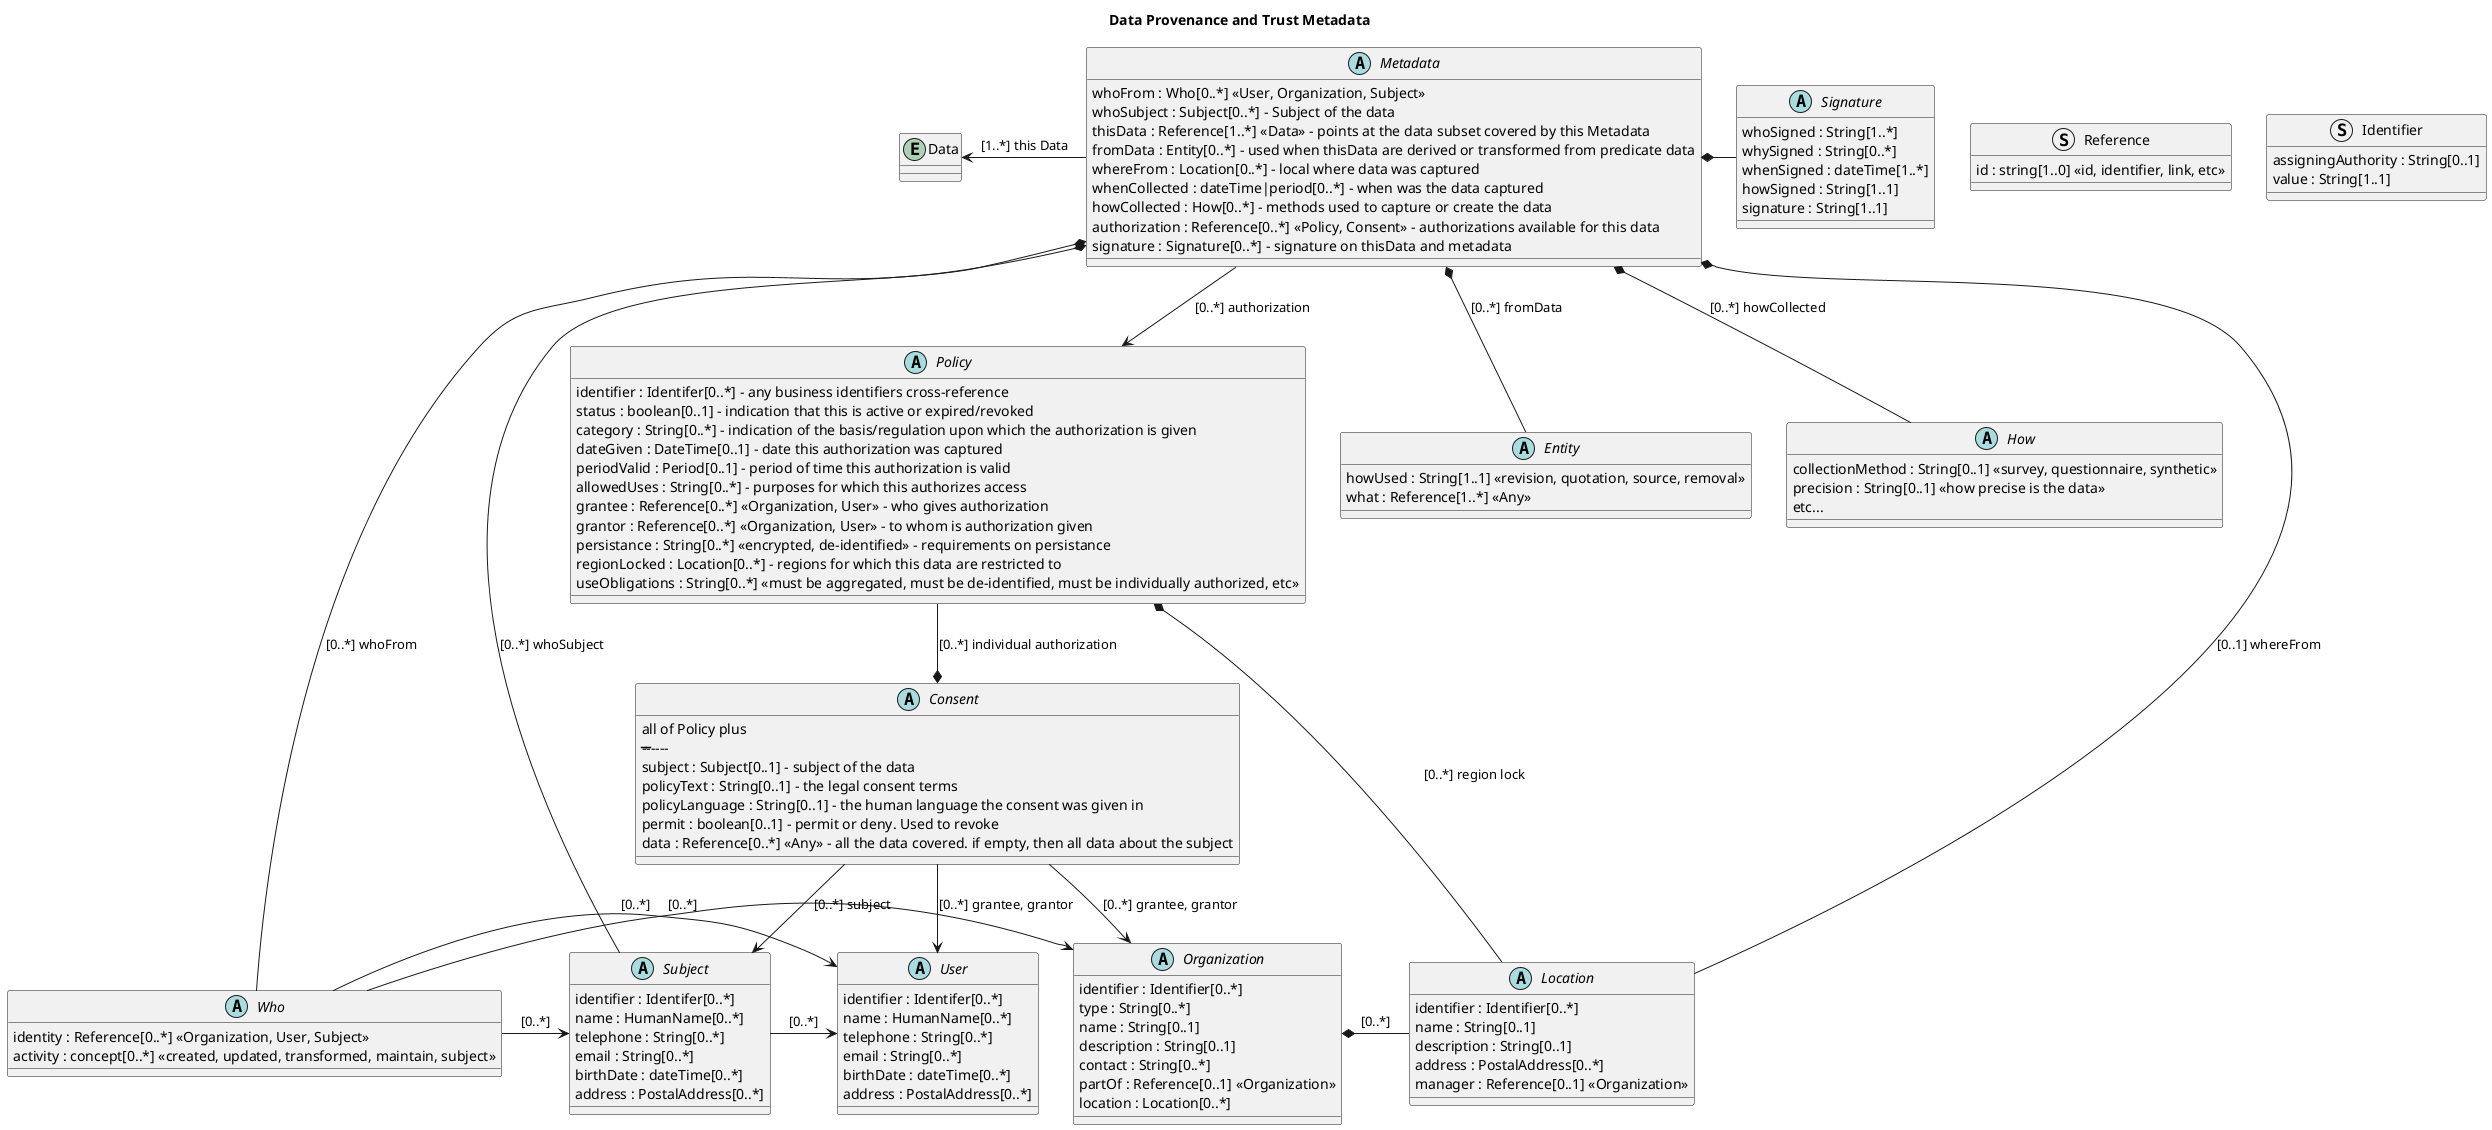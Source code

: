 @startuml 
title Data Provenance and Trust Metadata

struct Reference {
    id : string[1..0] <<id, identifier, link, etc>>
}

struct Identifier { 
    assigningAuthority : String[0..1]
    value : String[1..1]
}

abstract class Signature {
    whoSigned : String[1..*]
    whySigned : String[0..*]
    whenSigned : dateTime[1..*]
    howSigned : String[1..1] 
    signature : String[1..1] 
}
entity Data

abstract class Metadata {
  whoFrom : Who[0..*] <<User, Organization, Subject>> 
  whoSubject : Subject[0..*] - Subject of the data
  thisData : Reference[1..*] <<Data>> - points at the data subset covered by this Metadata
  fromData : Entity[0..*] - used when thisData are derived or transformed from predicate data
  whereFrom : Location[0..*] - local where data was captured
  whenCollected : dateTime|period[0..*] - when was the data captured
  howCollected : How[0..*] - methods used to capture or create the data
  authorization : Reference[0..*] <<Policy, Consent>> - authorizations available for this data
  signature : Signature[0..*] - signature on thisData and metadata
}
Metadata *-down- Entity : [0..*] fromData
Metadata *-down- How : [0..*] howCollected
Metadata *-down- Who : [0..*] whoFrom
Metadata *-down- Subject : [0..*] whoSubject
Metadata -down-> Policy : [0..*] authorization
Metadata *-down- Location : [0..1] whereFrom
Metadata -left-> Data : [1..*] this Data
Metadata *-right- Signature

abstract class Who {
    identity : Reference[0..*] <<Organization, User, Subject>>
    activity : concept[0..*] <<created, updated, transformed, maintain, subject>>
}

Who -> User : [0..*]
Who -> Organization : [0..*]
Who -> Subject : [0..*]

abstract class User {
    identifier : Identifer[0..*]
    name : HumanName[0..*]
    telephone : String[0..*]
    email : String[0..*]
    birthDate : dateTime[0..*]
    address : PostalAddress[0..*]
}

abstract class Subject {
    identifier : Identifer[0..*]
    name : HumanName[0..*]
    telephone : String[0..*]
    email : String[0..*]
    birthDate : dateTime[0..*]
    address : PostalAddress[0..*]
}
Subject -> User : [0..*]

abstract class Organization {
    identifier : Identifier[0..*]
    type : String[0..*]
    name : String[0..1]
    description : String[0..1]
    contact : String[0..*]
    partOf : Reference[0..1] <<Organization>>
    location : Location[0..*]
}
Organization *- Location : [0..*]

abstract class Location {
    identifier : Identifier[0..*]
    name : String[0..1]
    description : String[0..1]
    address : PostalAddress[0..*]
    manager : Reference[0..1] <<Organization>>
}


abstract class Entity {
    howUsed : String[1..1] <<revision, quotation, source, removal>>
    what : Reference[1..*] <<Any>>
}

abstract class How {
    collectionMethod : String[0..1] <<survey, questionnaire, synthetic>>
    precision : String[0..1] <<how precise is the data>>
    etc...
}

abstract class Policy {
    identifier : Identifer[0..*] - any business identifiers cross-reference
    status : boolean[0..1] - indication that this is active or expired/revoked
    category : String[0..*] - indication of the basis/regulation upon which the authorization is given
    dateGiven : DateTime[0..1] - date this authorization was captured
    periodValid : Period[0..1] - period of time this authorization is valid
    allowedUses : String[0..*] - purposes for which this authorizes access
    grantee : Reference[0..*] <<Organization, User>> - who gives authorization
    grantor : Reference[0..*] <<Organization, User>> - to whom is authorization given
    persistance : String[0..*] <<encrypted, de-identified>> - requirements on persistance
    regionLocked : Location[0..*] - regions for which this data are restricted to
    useObligations : String[0..*] <<must be aggregated, must be de-identified, must be individually authorized, etc>>
}
Policy -down-* Consent : [0..*] individual authorization

abstract class Consent {
 all of Policy plus
    --------------
    subject : Subject[0..1] - subject of the data
    policyText : String[0..1] - the legal consent terms 
    policyLanguage : String[0..1] - the human language the consent was given in
    permit : boolean[0..1] - permit or deny. Used to revoke
    data : Reference[0..*] <<Any>> - all the data covered. if empty, then all data about the subject
}
Policy *-down- Location : [0..*] region lock
Consent -down-> Organization : [0..*] grantee, grantor
Consent -down-> User : [0..*] grantee, grantor
Consent -down-> Subject : [0..*] subject

@enduml